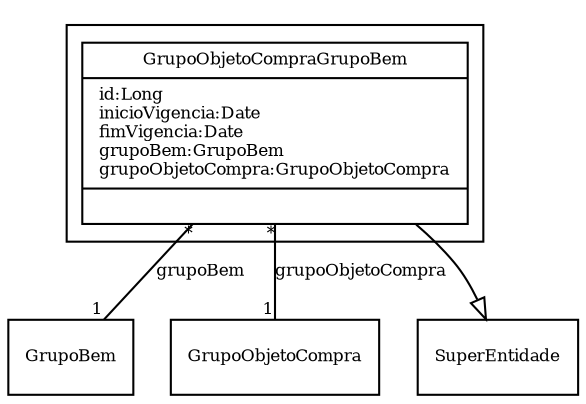 digraph G{
fontname = "Times-Roman"
fontsize = 8

node [
        fontname = "Times-Roman"
        fontsize = 8
        shape = "record"
]

edge [
        fontname = "Times-Roman"
        fontsize = 8
]

subgraph clusterASSOCIACAO_GRUPO_DE_OBJETO_DE_COMPRA_E_GRUPO_PATRIMONIAL
{
GrupoObjetoCompraGrupoBem [label = "{GrupoObjetoCompraGrupoBem|id:Long\linicioVigencia:Date\lfimVigencia:Date\lgrupoBem:GrupoBem\lgrupoObjetoCompra:GrupoObjetoCompra\l|\l}"]
}
edge [arrowhead = "none" headlabel = "1" taillabel = "*"] GrupoObjetoCompraGrupoBem -> GrupoBem [label = "grupoBem"]
edge [arrowhead = "none" headlabel = "1" taillabel = "*"] GrupoObjetoCompraGrupoBem -> GrupoObjetoCompra [label = "grupoObjetoCompra"]
edge [ arrowhead = "empty" headlabel = "" taillabel = ""] GrupoObjetoCompraGrupoBem -> SuperEntidade
}
